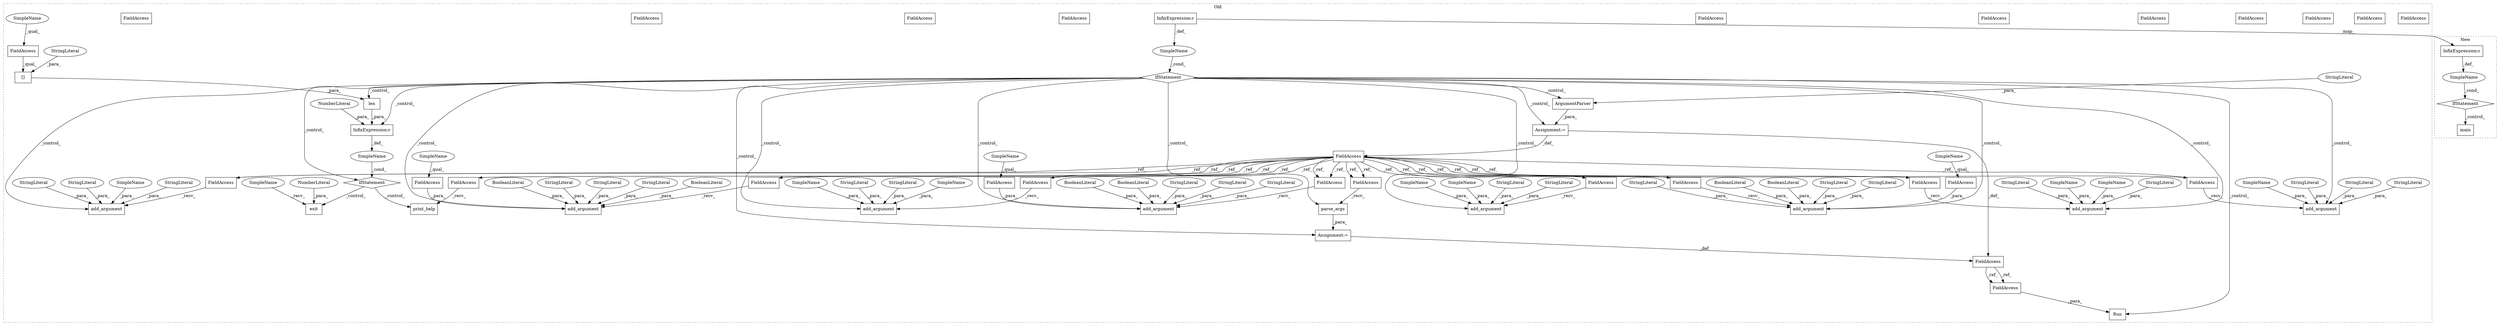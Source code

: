 digraph G {
subgraph cluster0 {
1 [label="add_argument" a="32" s="6790,6851" l="13,1" shape="box"];
3 [label="StringLiteral" a="45" s="6803" l="13" shape="ellipse"];
4 [label="StringLiteral" a="45" s="6837" l="14" shape="ellipse"];
5 [label="StringLiteral" a="45" s="6824" l="12" shape="ellipse"];
6 [label="FieldAccess" a="22" s="6560" l="6" shape="box"];
7 [label="FieldAccess" a="22" s="6783" l="6" shape="box"];
8 [label="FieldAccess" a="22" s="6637" l="6" shape="box"];
9 [label="add_argument" a="32" s="6644,6774" l="13,1" shape="box"];
10 [label="StringLiteral" a="45" s="6657" l="10" shape="ellipse"];
11 [label="StringLiteral" a="45" s="6680" l="94" shape="ellipse"];
12 [label="Assignment:=" a="7" s="6566" l="1" shape="box"];
13 [label="FieldAccess" a="22" s="7327" l="6" shape="box"];
14 [label="Assignment:=" a="7" s="7455" l="1" shape="box"];
15 [label="ArgumentParser" a="32" s="6576,6628" l="15,1" shape="box"];
16 [label="FieldAccess" a="22" s="7456" l="6" shape="box"];
17 [label="add_argument" a="32" s="7334,7442" l="13,1" shape="box"];
18 [label="StringLiteral" a="45" s="7347" l="8" shape="ellipse"];
19 [label="StringLiteral" a="45" s="7386" l="56" shape="ellipse"];
20 [label="FieldAccess" a="22" s="7140" l="6" shape="box"];
21 [label="FieldAccess" a="22" s="6946" l="6" shape="box"];
22 [label="FieldAccess" a="22" s="6860" l="6" shape="box"];
23 [label="add_argument" a="32" s="7147,7224" l="13,1" shape="box"];
24 [label="StringLiteral" a="45" s="7182" l="3" shape="ellipse"];
25 [label="StringLiteral" a="45" s="7160" l="6" shape="ellipse"];
26 [label="InfixExpression:r" a="27" s="6536" l="4" shape="box"];
28 [label="IfStatement" a="25" s="6524,6550" l="4,2" shape="diamond"];
29 [label="SimpleName" a="42" s="" l="" shape="ellipse"];
30 [label="StringLiteral" a="45" s="7196" l="28" shape="ellipse"];
31 [label="FieldAccess" a="22" s="7536" l="6" shape="box"];
32 [label="add_argument" a="32" s="6953,7044" l="13,1" shape="box"];
33 [label="StringLiteral" a="45" s="6966" l="10" shape="ellipse"];
34 [label="StringLiteral" a="45" s="6989" l="55" shape="ellipse"];
35 [label="StringLiteral" a="45" s="7371" l="3" shape="ellipse"];
38 [label="StringLiteral" a="45" s="6591" l="37" shape="ellipse"];
39 [label="parse_args" a="32" s="7463" l="12" shape="box"];
40 [label="FieldAccess" a="22" s="7451" l="4" shape="box"];
41 [label="FieldAccess" a="22" s="7596" l="4" shape="box"];
42 [label="add_argument" a="32" s="7060,7131" l="13,1" shape="box"];
43 [label="StringLiteral" a="45" s="7073" l="13" shape="ellipse"];
44 [label="StringLiteral" a="45" s="7099" l="32" shape="ellipse"];
45 [label="FieldAccess" a="22" s="7053" l="6" shape="box"];
46 [label="FieldAccess" a="22" s="7233" l="6" shape="box"];
47 [label="add_argument" a="32" s="7240,7318" l="13,1" shape="box"];
48 [label="StringLiteral" a="45" s="7253" l="6" shape="ellipse"];
49 [label="StringLiteral" a="45" s="7290" l="28" shape="ellipse"];
50 [label="StringLiteral" a="45" s="7275" l="3" shape="ellipse"];
51 [label="add_argument" a="32" s="6867,6937" l="13,1" shape="box"];
52 [label="exit" a="32" s="7569,7575" l="5,1" shape="box"];
53 [label="NumberLiteral" a="34" s="7574" l="1" shape="ellipse"];
54 [label="InfixExpression:r" a="27" s="7519" l="4" shape="box"];
55 [label="print_help" a="32" s="7543" l="12" shape="box"];
56 [label="NumberLiteral" a="34" s="7523" l="1" shape="ellipse"];
57 [label="FieldAccess" a="22" s="7491" l="8" shape="box"];
58 [label="[]" a="2" s="7491,7517" l="9,1" shape="box"];
59 [label="len" a="32" s="7487,7518" l="4,1" shape="box"];
60 [label="FieldAccess" a="22" s="7356" l="14" shape="box"];
61 [label="FieldAccess" a="22" s="7260" l="14" shape="box"];
62 [label="FieldAccess" a="22" s="7167" l="14" shape="box"];
63 [label="IfStatement" a="25" s="7483,7524" l="4,2" shape="diamond"];
64 [label="Run" a="32" s="7592,7600" l="4,1" shape="box"];
65 [label="SimpleName" a="42" s="" l="" shape="ellipse"];
66 [label="StringLiteral" a="45" s="6880" l="10" shape="ellipse"];
67 [label="BooleanLiteral" a="9" s="7375" l="4" shape="ellipse"];
68 [label="BooleanLiteral" a="9" s="7380" l="5" shape="ellipse"];
69 [label="BooleanLiteral" a="9" s="7279" l="4" shape="ellipse"];
70 [label="BooleanLiteral" a="9" s="7186" l="4" shape="ellipse"];
71 [label="BooleanLiteral" a="9" s="7191" l="4" shape="ellipse"];
72 [label="BooleanLiteral" a="9" s="7284" l="5" shape="ellipse"];
73 [label="StringLiteral" a="45" s="7500" l="17" shape="ellipse"];
74 [label="StringLiteral" a="45" s="6898" l="11" shape="ellipse"];
75 [label="StringLiteral" a="45" s="6910" l="27" shape="ellipse"];
76 [label="FieldAccess" a="22" s="7596" l="4" shape="box"];
77 [label="SimpleName" a="42" s="7491" l="3" shape="ellipse"];
78 [label="SimpleName" a="42" s="7565" l="3" shape="ellipse"];
79 [label="FieldAccess" a="22" s="7456" l="6" shape="box"];
80 [label="FieldAccess" a="22" s="7233" l="6" shape="box"];
81 [label="FieldAccess" a="22" s="7140" l="6" shape="box"];
82 [label="FieldAccess" a="22" s="6783" l="6" shape="box"];
83 [label="FieldAccess" a="22" s="6860" l="6" shape="box"];
84 [label="FieldAccess" a="22" s="7536" l="6" shape="box"];
85 [label="FieldAccess" a="22" s="6637" l="6" shape="box"];
86 [label="FieldAccess" a="22" s="6946" l="6" shape="box"];
87 [label="FieldAccess" a="22" s="7327" l="6" shape="box"];
88 [label="FieldAccess" a="22" s="7053" l="6" shape="box"];
89 [label="SimpleName" a="42" s="6817" l="6" shape="ellipse"];
90 [label="SimpleName" a="42" s="6891" l="6" shape="ellipse"];
91 [label="SimpleName" a="42" s="6977" l="6" shape="ellipse"];
92 [label="SimpleName" a="42" s="7087" l="6" shape="ellipse"];
93 [label="SimpleName" a="42" s="6668" l="6" shape="ellipse"];
94 [label="SimpleName" a="42" s="7260" l="5" shape="ellipse"];
95 [label="SimpleName" a="42" s="7167" l="5" shape="ellipse"];
96 [label="SimpleName" a="42" s="7356" l="5" shape="ellipse"];
97 [label="SimpleName" a="42" s="6675" l="4" shape="ellipse"];
98 [label="SimpleName" a="42" s="7094" l="4" shape="ellipse"];
99 [label="SimpleName" a="42" s="6984" l="4" shape="ellipse"];
label = "Old";
style="dotted";
}
subgraph cluster1 {
2 [label="IfStatement" a="25" s="7679,7705" l="4,2" shape="diamond"];
27 [label="InfixExpression:r" a="27" s="7691" l="4" shape="box"];
36 [label="main" a="32" s="7715" l="6" shape="box"];
37 [label="SimpleName" a="42" s="" l="" shape="ellipse"];
label = "New";
style="dotted";
}
2 -> 36 [label="_control_"];
3 -> 1 [label="_para_"];
4 -> 1 [label="_para_"];
5 -> 1 [label="_para_"];
6 -> 86 [label="_ref_"];
6 -> 87 [label="_ref_"];
6 -> 88 [label="_ref_"];
6 -> 86 [label="_ref_"];
6 -> 79 [label="_ref_"];
6 -> 80 [label="_ref_"];
6 -> 83 [label="_ref_"];
6 -> 81 [label="_ref_"];
6 -> 82 [label="_ref_"];
6 -> 80 [label="_ref_"];
6 -> 87 [label="_ref_"];
6 -> 83 [label="_ref_"];
6 -> 82 [label="_ref_"];
6 -> 85 [label="_ref_"];
6 -> 84 [label="_ref_"];
6 -> 84 [label="_ref_"];
6 -> 88 [label="_ref_"];
6 -> 85 [label="_ref_"];
6 -> 79 [label="_ref_"];
6 -> 81 [label="_ref_"];
10 -> 9 [label="_para_"];
11 -> 9 [label="_para_"];
12 -> 6 [label="_def_"];
12 -> 40 [label="_def_"];
14 -> 40 [label="_def_"];
15 -> 12 [label="_para_"];
18 -> 17 [label="_para_"];
19 -> 17 [label="_para_"];
24 -> 23 [label="_para_"];
25 -> 23 [label="_para_"];
26 -> 29 [label="_def_"];
26 -> 27 [label="_map_"];
27 -> 37 [label="_def_"];
28 -> 39 [label="_control_"];
28 -> 47 [label="_control_"];
28 -> 17 [label="_control_"];
28 -> 32 [label="_control_"];
28 -> 9 [label="_control_"];
28 -> 14 [label="_control_"];
28 -> 23 [label="_control_"];
28 -> 64 [label="_control_"];
28 -> 12 [label="_control_"];
28 -> 51 [label="_control_"];
28 -> 1 [label="_control_"];
28 -> 15 [label="_control_"];
28 -> 54 [label="_control_"];
28 -> 63 [label="_control_"];
28 -> 59 [label="_control_"];
28 -> 42 [label="_control_"];
29 -> 28 [label="_cond_"];
30 -> 23 [label="_para_"];
33 -> 32 [label="_para_"];
34 -> 32 [label="_para_"];
35 -> 17 [label="_para_"];
37 -> 2 [label="_cond_"];
38 -> 15 [label="_para_"];
39 -> 14 [label="_para_"];
40 -> 76 [label="_ref_"];
40 -> 76 [label="_ref_"];
43 -> 42 [label="_para_"];
44 -> 42 [label="_para_"];
48 -> 47 [label="_para_"];
49 -> 47 [label="_para_"];
50 -> 47 [label="_para_"];
53 -> 52 [label="_para_"];
54 -> 65 [label="_def_"];
56 -> 54 [label="_para_"];
57 -> 58 [label="_qual_"];
58 -> 59 [label="_para_"];
59 -> 54 [label="_para_"];
60 -> 17 [label="_para_"];
61 -> 47 [label="_para_"];
62 -> 23 [label="_para_"];
63 -> 52 [label="_control_"];
63 -> 55 [label="_control_"];
65 -> 63 [label="_cond_"];
66 -> 51 [label="_para_"];
67 -> 17 [label="_para_"];
68 -> 17 [label="_para_"];
69 -> 47 [label="_para_"];
70 -> 23 [label="_para_"];
71 -> 23 [label="_para_"];
72 -> 47 [label="_para_"];
73 -> 58 [label="_para_"];
74 -> 51 [label="_para_"];
75 -> 51 [label="_para_"];
76 -> 64 [label="_para_"];
77 -> 57 [label="_qual_"];
78 -> 52 [label="_recv_"];
79 -> 39 [label="_recv_"];
80 -> 47 [label="_recv_"];
81 -> 23 [label="_recv_"];
82 -> 1 [label="_recv_"];
83 -> 51 [label="_recv_"];
84 -> 55 [label="_recv_"];
85 -> 9 [label="_recv_"];
86 -> 32 [label="_recv_"];
87 -> 17 [label="_recv_"];
88 -> 42 [label="_recv_"];
89 -> 1 [label="_para_"];
90 -> 51 [label="_para_"];
91 -> 32 [label="_para_"];
92 -> 42 [label="_para_"];
93 -> 9 [label="_para_"];
94 -> 61 [label="_qual_"];
95 -> 62 [label="_qual_"];
96 -> 60 [label="_qual_"];
97 -> 9 [label="_para_"];
98 -> 42 [label="_para_"];
99 -> 32 [label="_para_"];
}